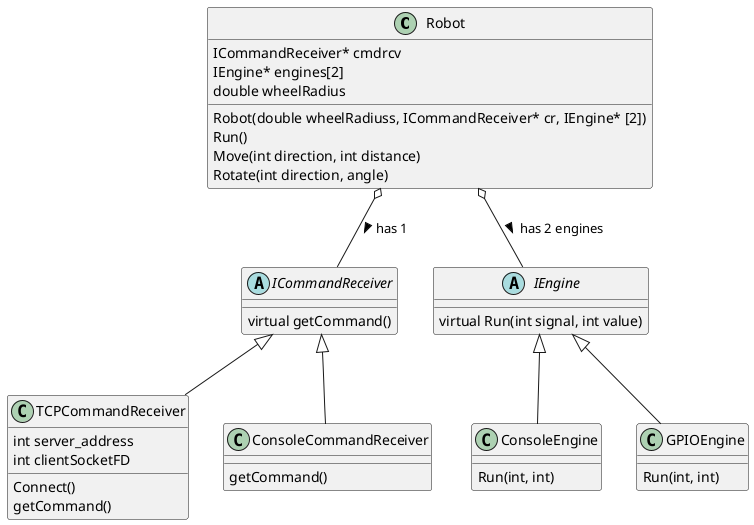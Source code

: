 @startuml
class Robot 
{
   ICommandReceiver* cmdrcv
   IEngine* engines[2]
   double wheelRadius
   
   Robot(double wheelRadiuss, ICommandReceiver* cr, IEngine* [2])
   Run()
   Move(int direction, int distance)
   Rotate(int direction, angle)
}

abstract class ICommandReceiver
{
   virtual getCommand()
}

class TCPCommandReceiver
{
   int server_address
   int clientSocketFD

   Connect()
   getCommand()
}

class ConsoleCommandReceiver
{
   getCommand()
}

class ConsoleEngine 
{
   Run(int, int)
}

class GPIOEngine
{
   Run(int, int)
}

abstract class IEngine
{
   virtual Run(int signal, int value)
}

IEngine <|-- GPIOEngine
IEngine <|-- ConsoleEngine
ICommandReceiver <|-- TCPCommandReceiver
ICommandReceiver <|-- ConsoleCommandReceiver
Robot o-- IEngine : has 2 engines >
Robot o-- ICommandReceiver : has 1 >

@enduml
